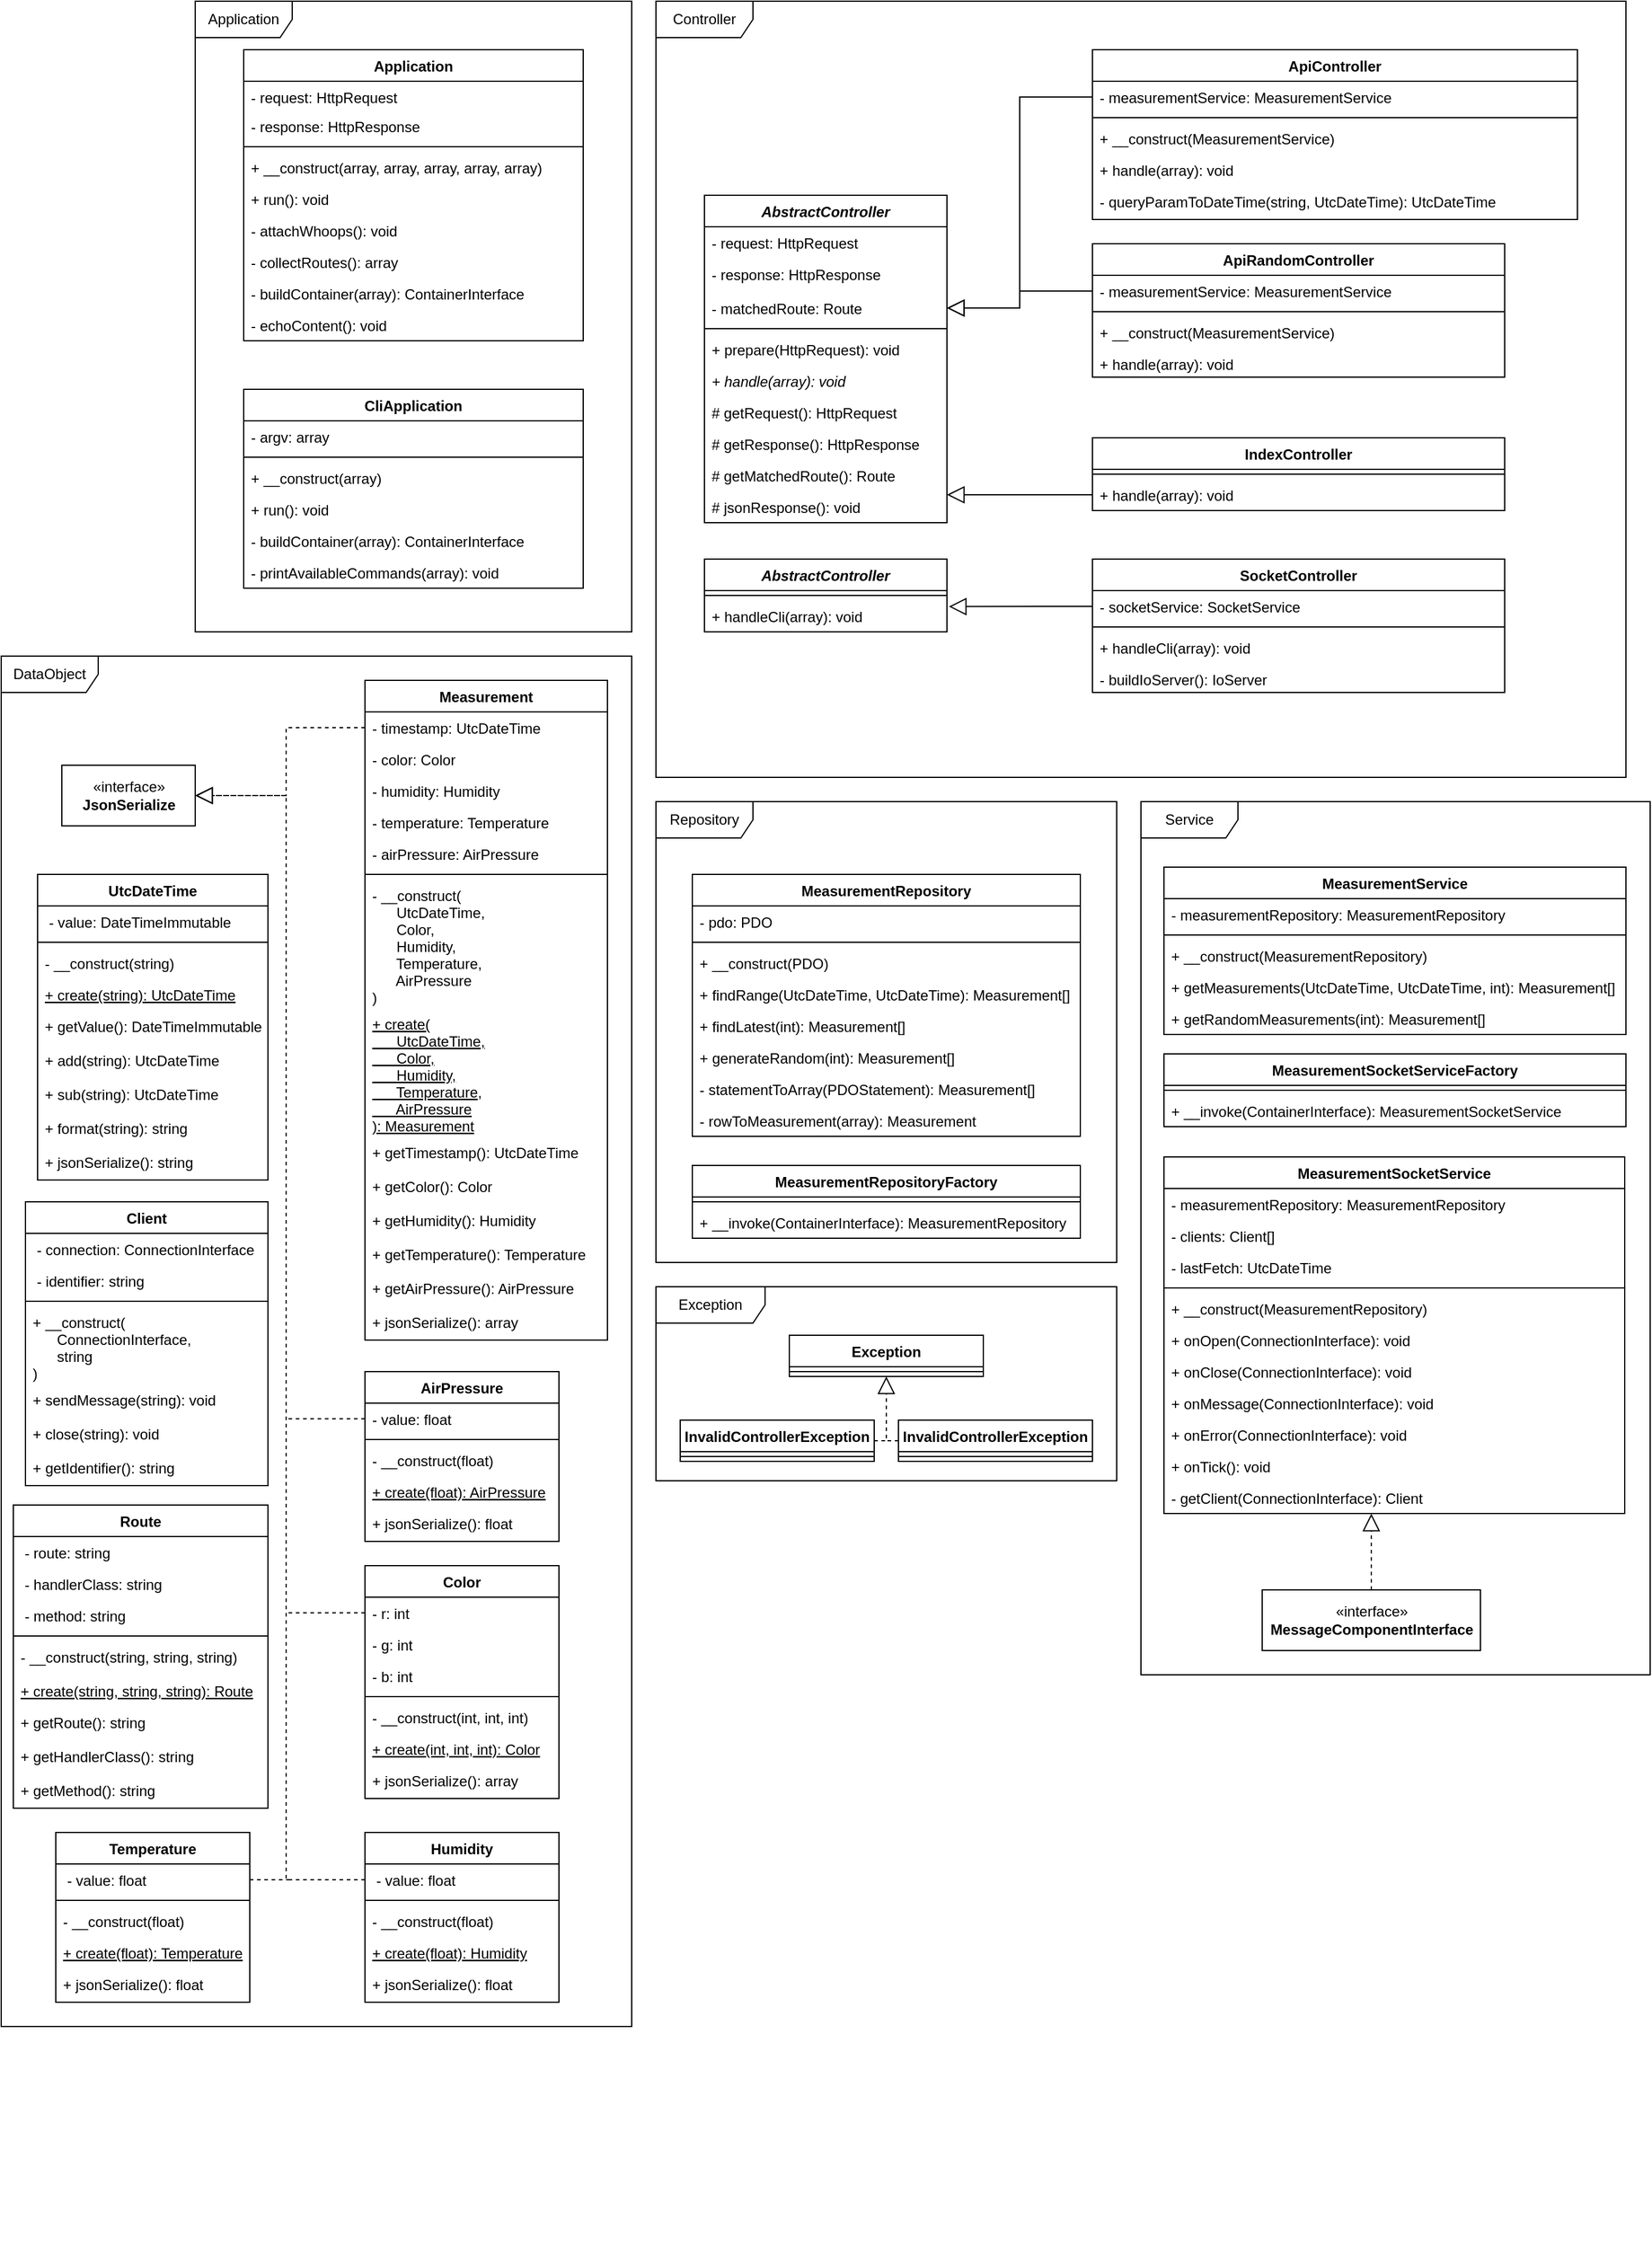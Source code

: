 <mxfile version="12.3.1" pages="1"><diagram id="vmgRGa1vb5MWX8f1ydmT" name="Page-1"><mxGraphModel dx="2031" dy="1080" grid="1" gridSize="10" guides="1" tooltips="1" connect="1" arrows="1" fold="1" page="1" pageScale="1" pageWidth="827" pageHeight="1169" math="0" shadow="0"><root><mxCell id="0"/><mxCell id="1" parent="0"/><mxCell id="namagSDAJXbMNL5B2lTY-74" value="" style="group" vertex="1" connectable="0" parent="1"><mxGeometry x="240" y="680" width="500" height="1310" as="geometry"/></mxCell><mxCell id="namagSDAJXbMNL5B2lTY-73" value="" style="group" vertex="1" connectable="0" parent="namagSDAJXbMNL5B2lTY-74"><mxGeometry width="400" height="1310" as="geometry"/></mxCell><mxCell id="namagSDAJXbMNL5B2lTY-37" value="DataObject" style="shape=umlFrame;whiteSpace=wrap;html=1;width=80;height=30;shadow=0;comic=0;" vertex="1" parent="namagSDAJXbMNL5B2lTY-73"><mxGeometry x="-120" width="520" height="1130" as="geometry"/></mxCell><mxCell id="namagSDAJXbMNL5B2lTY-39" value="AirPressure" style="swimlane;fontStyle=1;align=center;verticalAlign=top;childLayout=stackLayout;horizontal=1;startSize=26;horizontalStack=0;resizeParent=1;resizeParentMax=0;resizeLast=0;collapsible=1;marginBottom=0;" vertex="1" parent="namagSDAJXbMNL5B2lTY-73"><mxGeometry x="180" y="590" width="160" height="140" as="geometry"/></mxCell><mxCell id="namagSDAJXbMNL5B2lTY-40" value="- value: float" style="text;strokeColor=none;fillColor=none;align=left;verticalAlign=top;spacingLeft=4;spacingRight=4;overflow=hidden;rotatable=0;points=[[0,0.5],[1,0.5]];portConstraint=eastwest;" vertex="1" parent="namagSDAJXbMNL5B2lTY-39"><mxGeometry y="26" width="160" height="26" as="geometry"/></mxCell><mxCell id="namagSDAJXbMNL5B2lTY-41" value="" style="line;strokeWidth=1;fillColor=none;align=left;verticalAlign=middle;spacingTop=-1;spacingLeft=3;spacingRight=3;rotatable=0;labelPosition=right;points=[];portConstraint=eastwest;" vertex="1" parent="namagSDAJXbMNL5B2lTY-39"><mxGeometry y="52" width="160" height="8" as="geometry"/></mxCell><mxCell id="namagSDAJXbMNL5B2lTY-42" value="- __construct(float)" style="text;strokeColor=none;fillColor=none;align=left;verticalAlign=top;spacingLeft=4;spacingRight=4;overflow=hidden;rotatable=0;points=[[0,0.5],[1,0.5]];portConstraint=eastwest;" vertex="1" parent="namagSDAJXbMNL5B2lTY-39"><mxGeometry y="60" width="160" height="26" as="geometry"/></mxCell><mxCell id="namagSDAJXbMNL5B2lTY-43" value="+ create(float): AirPressure" style="text;strokeColor=none;fillColor=none;align=left;verticalAlign=top;spacingLeft=4;spacingRight=4;overflow=hidden;rotatable=0;points=[[0,0.5],[1,0.5]];portConstraint=eastwest;fontStyle=4" vertex="1" parent="namagSDAJXbMNL5B2lTY-39"><mxGeometry y="86" width="160" height="26" as="geometry"/></mxCell><mxCell id="namagSDAJXbMNL5B2lTY-44" value="+ jsonSerialize(): float" style="text;strokeColor=none;fillColor=none;align=left;verticalAlign=top;spacingLeft=4;spacingRight=4;overflow=hidden;rotatable=0;points=[[0,0.5],[1,0.5]];portConstraint=eastwest;" vertex="1" parent="namagSDAJXbMNL5B2lTY-39"><mxGeometry y="112" width="160" height="28" as="geometry"/></mxCell><mxCell id="namagSDAJXbMNL5B2lTY-45" value="«interface»&lt;br&gt;&lt;b&gt;JsonSerialize&lt;/b&gt;" style="html=1;" vertex="1" parent="namagSDAJXbMNL5B2lTY-73"><mxGeometry x="-70" y="90" width="110" height="50" as="geometry"/></mxCell><mxCell id="namagSDAJXbMNL5B2lTY-90" value="Color" style="swimlane;fontStyle=1;align=center;verticalAlign=top;childLayout=stackLayout;horizontal=1;startSize=26;horizontalStack=0;resizeParent=1;resizeParentMax=0;resizeLast=0;collapsible=1;marginBottom=0;" vertex="1" parent="namagSDAJXbMNL5B2lTY-73"><mxGeometry x="180" y="750" width="160" height="192" as="geometry"/></mxCell><mxCell id="namagSDAJXbMNL5B2lTY-91" value="- r: int" style="text;strokeColor=none;fillColor=none;align=left;verticalAlign=top;spacingLeft=4;spacingRight=4;overflow=hidden;rotatable=0;points=[[0,0.5],[1,0.5]];portConstraint=eastwest;" vertex="1" parent="namagSDAJXbMNL5B2lTY-90"><mxGeometry y="26" width="160" height="26" as="geometry"/></mxCell><mxCell id="namagSDAJXbMNL5B2lTY-96" value="- g: int" style="text;strokeColor=none;fillColor=none;align=left;verticalAlign=top;spacingLeft=4;spacingRight=4;overflow=hidden;rotatable=0;points=[[0,0.5],[1,0.5]];portConstraint=eastwest;" vertex="1" parent="namagSDAJXbMNL5B2lTY-90"><mxGeometry y="52" width="160" height="26" as="geometry"/></mxCell><mxCell id="namagSDAJXbMNL5B2lTY-97" value="- b: int" style="text;strokeColor=none;fillColor=none;align=left;verticalAlign=top;spacingLeft=4;spacingRight=4;overflow=hidden;rotatable=0;points=[[0,0.5],[1,0.5]];portConstraint=eastwest;" vertex="1" parent="namagSDAJXbMNL5B2lTY-90"><mxGeometry y="78" width="160" height="26" as="geometry"/></mxCell><mxCell id="namagSDAJXbMNL5B2lTY-92" value="" style="line;strokeWidth=1;fillColor=none;align=left;verticalAlign=middle;spacingTop=-1;spacingLeft=3;spacingRight=3;rotatable=0;labelPosition=right;points=[];portConstraint=eastwest;" vertex="1" parent="namagSDAJXbMNL5B2lTY-90"><mxGeometry y="104" width="160" height="8" as="geometry"/></mxCell><mxCell id="namagSDAJXbMNL5B2lTY-93" value="- __construct(int, int, int)" style="text;strokeColor=none;fillColor=none;align=left;verticalAlign=top;spacingLeft=4;spacingRight=4;overflow=hidden;rotatable=0;points=[[0,0.5],[1,0.5]];portConstraint=eastwest;" vertex="1" parent="namagSDAJXbMNL5B2lTY-90"><mxGeometry y="112" width="160" height="26" as="geometry"/></mxCell><mxCell id="namagSDAJXbMNL5B2lTY-94" value="+ create(int, int, int): Color" style="text;strokeColor=none;fillColor=none;align=left;verticalAlign=top;spacingLeft=4;spacingRight=4;overflow=hidden;rotatable=0;points=[[0,0.5],[1,0.5]];portConstraint=eastwest;fontStyle=4" vertex="1" parent="namagSDAJXbMNL5B2lTY-90"><mxGeometry y="138" width="160" height="26" as="geometry"/></mxCell><mxCell id="namagSDAJXbMNL5B2lTY-95" value="+ jsonSerialize(): array" style="text;strokeColor=none;fillColor=none;align=left;verticalAlign=top;spacingLeft=4;spacingRight=4;overflow=hidden;rotatable=0;points=[[0,0.5],[1,0.5]];portConstraint=eastwest;" vertex="1" parent="namagSDAJXbMNL5B2lTY-90"><mxGeometry y="164" width="160" height="28" as="geometry"/></mxCell><mxCell id="namagSDAJXbMNL5B2lTY-128" value="Measurement" style="swimlane;fontStyle=1;align=center;verticalAlign=top;childLayout=stackLayout;horizontal=1;startSize=26;horizontalStack=0;resizeParent=1;resizeParentMax=0;resizeLast=0;collapsible=1;marginBottom=0;" vertex="1" parent="namagSDAJXbMNL5B2lTY-73"><mxGeometry x="180" y="20" width="200" height="544" as="geometry"/></mxCell><mxCell id="namagSDAJXbMNL5B2lTY-138" value="- timestamp: UtcDateTime" style="text;strokeColor=none;fillColor=none;align=left;verticalAlign=top;spacingLeft=4;spacingRight=4;overflow=hidden;rotatable=0;points=[[0,0.5],[1,0.5]];portConstraint=eastwest;" vertex="1" parent="namagSDAJXbMNL5B2lTY-128"><mxGeometry y="26" width="200" height="26" as="geometry"/></mxCell><mxCell id="namagSDAJXbMNL5B2lTY-139" value="- color: Color" style="text;strokeColor=none;fillColor=none;align=left;verticalAlign=top;spacingLeft=4;spacingRight=4;overflow=hidden;rotatable=0;points=[[0,0.5],[1,0.5]];portConstraint=eastwest;" vertex="1" parent="namagSDAJXbMNL5B2lTY-128"><mxGeometry y="52" width="200" height="26" as="geometry"/></mxCell><mxCell id="namagSDAJXbMNL5B2lTY-140" value="- humidity: Humidity" style="text;strokeColor=none;fillColor=none;align=left;verticalAlign=top;spacingLeft=4;spacingRight=4;overflow=hidden;rotatable=0;points=[[0,0.5],[1,0.5]];portConstraint=eastwest;" vertex="1" parent="namagSDAJXbMNL5B2lTY-128"><mxGeometry y="78" width="200" height="26" as="geometry"/></mxCell><mxCell id="namagSDAJXbMNL5B2lTY-141" value="- temperature: Temperature" style="text;strokeColor=none;fillColor=none;align=left;verticalAlign=top;spacingLeft=4;spacingRight=4;overflow=hidden;rotatable=0;points=[[0,0.5],[1,0.5]];portConstraint=eastwest;" vertex="1" parent="namagSDAJXbMNL5B2lTY-128"><mxGeometry y="104" width="200" height="26" as="geometry"/></mxCell><mxCell id="namagSDAJXbMNL5B2lTY-142" value="- airPressure: AirPressure" style="text;strokeColor=none;fillColor=none;align=left;verticalAlign=top;spacingLeft=4;spacingRight=4;overflow=hidden;rotatable=0;points=[[0,0.5],[1,0.5]];portConstraint=eastwest;" vertex="1" parent="namagSDAJXbMNL5B2lTY-128"><mxGeometry y="130" width="200" height="26" as="geometry"/></mxCell><mxCell id="namagSDAJXbMNL5B2lTY-130" value="" style="line;strokeWidth=1;fillColor=none;align=left;verticalAlign=middle;spacingTop=-1;spacingLeft=3;spacingRight=3;rotatable=0;labelPosition=right;points=[];portConstraint=eastwest;" vertex="1" parent="namagSDAJXbMNL5B2lTY-128"><mxGeometry y="156" width="200" height="8" as="geometry"/></mxCell><mxCell id="namagSDAJXbMNL5B2lTY-131" value="- __construct(&#10;      UtcDateTime,&#10;      Color,&#10;      Humidity,&#10;      Temperature,&#10;      AirPressure&#10;)" style="text;strokeColor=none;fillColor=none;align=left;verticalAlign=top;spacingLeft=4;spacingRight=4;overflow=hidden;rotatable=0;points=[[0,0.5],[1,0.5]];portConstraint=eastwest;" vertex="1" parent="namagSDAJXbMNL5B2lTY-128"><mxGeometry y="164" width="200" height="106" as="geometry"/></mxCell><mxCell id="namagSDAJXbMNL5B2lTY-143" value="+ create(&#10;      UtcDateTime,&#10;      Color,&#10;      Humidity,&#10;      Temperature,&#10;      AirPressure&#10;): Measurement" style="text;strokeColor=none;fillColor=none;align=left;verticalAlign=top;spacingLeft=4;spacingRight=4;overflow=hidden;rotatable=0;points=[[0,0.5],[1,0.5]];portConstraint=eastwest;fontStyle=4" vertex="1" parent="namagSDAJXbMNL5B2lTY-128"><mxGeometry y="270" width="200" height="106" as="geometry"/></mxCell><mxCell id="namagSDAJXbMNL5B2lTY-133" value="+ getTimestamp(): UtcDateTime" style="text;strokeColor=none;fillColor=none;align=left;verticalAlign=top;spacingLeft=4;spacingRight=4;overflow=hidden;rotatable=0;points=[[0,0.5],[1,0.5]];portConstraint=eastwest;" vertex="1" parent="namagSDAJXbMNL5B2lTY-128"><mxGeometry y="376" width="200" height="28" as="geometry"/></mxCell><mxCell id="namagSDAJXbMNL5B2lTY-144" value="+ getColor(): Color" style="text;strokeColor=none;fillColor=none;align=left;verticalAlign=top;spacingLeft=4;spacingRight=4;overflow=hidden;rotatable=0;points=[[0,0.5],[1,0.5]];portConstraint=eastwest;" vertex="1" parent="namagSDAJXbMNL5B2lTY-128"><mxGeometry y="404" width="200" height="28" as="geometry"/></mxCell><mxCell id="namagSDAJXbMNL5B2lTY-145" value="+ getHumidity(): Humidity" style="text;strokeColor=none;fillColor=none;align=left;verticalAlign=top;spacingLeft=4;spacingRight=4;overflow=hidden;rotatable=0;points=[[0,0.5],[1,0.5]];portConstraint=eastwest;" vertex="1" parent="namagSDAJXbMNL5B2lTY-128"><mxGeometry y="432" width="200" height="28" as="geometry"/></mxCell><mxCell id="namagSDAJXbMNL5B2lTY-146" value="+ getTemperature(): Temperature" style="text;strokeColor=none;fillColor=none;align=left;verticalAlign=top;spacingLeft=4;spacingRight=4;overflow=hidden;rotatable=0;points=[[0,0.5],[1,0.5]];portConstraint=eastwest;" vertex="1" parent="namagSDAJXbMNL5B2lTY-128"><mxGeometry y="460" width="200" height="28" as="geometry"/></mxCell><mxCell id="namagSDAJXbMNL5B2lTY-147" value="+ getAirPressure(): AirPressure" style="text;strokeColor=none;fillColor=none;align=left;verticalAlign=top;spacingLeft=4;spacingRight=4;overflow=hidden;rotatable=0;points=[[0,0.5],[1,0.5]];portConstraint=eastwest;" vertex="1" parent="namagSDAJXbMNL5B2lTY-128"><mxGeometry y="488" width="200" height="28" as="geometry"/></mxCell><mxCell id="namagSDAJXbMNL5B2lTY-151" value="+ jsonSerialize(): array" style="text;strokeColor=none;fillColor=none;align=left;verticalAlign=top;spacingLeft=4;spacingRight=4;overflow=hidden;rotatable=0;points=[[0,0.5],[1,0.5]];portConstraint=eastwest;" vertex="1" parent="namagSDAJXbMNL5B2lTY-128"><mxGeometry y="516" width="200" height="28" as="geometry"/></mxCell><mxCell id="namagSDAJXbMNL5B2lTY-158" style="edgeStyle=orthogonalEdgeStyle;rounded=0;orthogonalLoop=1;jettySize=auto;html=1;entryX=1;entryY=0.5;entryDx=0;entryDy=0;dashed=1;endArrow=block;endFill=0;endSize=12;strokeWidth=1;" edge="1" parent="namagSDAJXbMNL5B2lTY-73" source="namagSDAJXbMNL5B2lTY-138" target="namagSDAJXbMNL5B2lTY-45"><mxGeometry relative="1" as="geometry"/></mxCell><mxCell id="namagSDAJXbMNL5B2lTY-152" value="Temperature" style="swimlane;fontStyle=1;align=center;verticalAlign=top;childLayout=stackLayout;horizontal=1;startSize=26;horizontalStack=0;resizeParent=1;resizeParentMax=0;resizeLast=0;collapsible=1;marginBottom=0;" vertex="1" parent="namagSDAJXbMNL5B2lTY-73"><mxGeometry x="-75" y="970" width="160" height="140" as="geometry"/></mxCell><mxCell id="namagSDAJXbMNL5B2lTY-153" value=" - value: float" style="text;strokeColor=none;fillColor=none;align=left;verticalAlign=top;spacingLeft=4;spacingRight=4;overflow=hidden;rotatable=0;points=[[0,0.5],[1,0.5]];portConstraint=eastwest;" vertex="1" parent="namagSDAJXbMNL5B2lTY-152"><mxGeometry y="26" width="160" height="26" as="geometry"/></mxCell><mxCell id="namagSDAJXbMNL5B2lTY-154" value="" style="line;strokeWidth=1;fillColor=none;align=left;verticalAlign=middle;spacingTop=-1;spacingLeft=3;spacingRight=3;rotatable=0;labelPosition=right;points=[];portConstraint=eastwest;" vertex="1" parent="namagSDAJXbMNL5B2lTY-152"><mxGeometry y="52" width="160" height="8" as="geometry"/></mxCell><mxCell id="namagSDAJXbMNL5B2lTY-155" value="- __construct(float)" style="text;strokeColor=none;fillColor=none;align=left;verticalAlign=top;spacingLeft=4;spacingRight=4;overflow=hidden;rotatable=0;points=[[0,0.5],[1,0.5]];portConstraint=eastwest;" vertex="1" parent="namagSDAJXbMNL5B2lTY-152"><mxGeometry y="60" width="160" height="26" as="geometry"/></mxCell><mxCell id="namagSDAJXbMNL5B2lTY-156" value="+ create(float): Temperature" style="text;strokeColor=none;fillColor=none;align=left;verticalAlign=top;spacingLeft=4;spacingRight=4;overflow=hidden;rotatable=0;points=[[0,0.5],[1,0.5]];portConstraint=eastwest;fontStyle=4" vertex="1" parent="namagSDAJXbMNL5B2lTY-152"><mxGeometry y="86" width="160" height="26" as="geometry"/></mxCell><mxCell id="namagSDAJXbMNL5B2lTY-157" value="+ jsonSerialize(): float" style="text;strokeColor=none;fillColor=none;align=left;verticalAlign=top;spacingLeft=4;spacingRight=4;overflow=hidden;rotatable=0;points=[[0,0.5],[1,0.5]];portConstraint=eastwest;" vertex="1" parent="namagSDAJXbMNL5B2lTY-152"><mxGeometry y="112" width="160" height="28" as="geometry"/></mxCell><mxCell id="namagSDAJXbMNL5B2lTY-160" value="UtcDateTime" style="swimlane;fontStyle=1;align=center;verticalAlign=top;childLayout=stackLayout;horizontal=1;startSize=26;horizontalStack=0;resizeParent=1;resizeParentMax=0;resizeLast=0;collapsible=1;marginBottom=0;" vertex="1" parent="namagSDAJXbMNL5B2lTY-73"><mxGeometry x="-90" y="180" width="190" height="252" as="geometry"/></mxCell><mxCell id="namagSDAJXbMNL5B2lTY-161" value=" - value: DateTimeImmutable" style="text;strokeColor=none;fillColor=none;align=left;verticalAlign=top;spacingLeft=4;spacingRight=4;overflow=hidden;rotatable=0;points=[[0,0.5],[1,0.5]];portConstraint=eastwest;" vertex="1" parent="namagSDAJXbMNL5B2lTY-160"><mxGeometry y="26" width="190" height="26" as="geometry"/></mxCell><mxCell id="namagSDAJXbMNL5B2lTY-162" value="" style="line;strokeWidth=1;fillColor=none;align=left;verticalAlign=middle;spacingTop=-1;spacingLeft=3;spacingRight=3;rotatable=0;labelPosition=right;points=[];portConstraint=eastwest;" vertex="1" parent="namagSDAJXbMNL5B2lTY-160"><mxGeometry y="52" width="190" height="8" as="geometry"/></mxCell><mxCell id="namagSDAJXbMNL5B2lTY-163" value="- __construct(string)" style="text;strokeColor=none;fillColor=none;align=left;verticalAlign=top;spacingLeft=4;spacingRight=4;overflow=hidden;rotatable=0;points=[[0,0.5],[1,0.5]];portConstraint=eastwest;" vertex="1" parent="namagSDAJXbMNL5B2lTY-160"><mxGeometry y="60" width="190" height="26" as="geometry"/></mxCell><mxCell id="namagSDAJXbMNL5B2lTY-164" value="+ create(string): UtcDateTime" style="text;strokeColor=none;fillColor=none;align=left;verticalAlign=top;spacingLeft=4;spacingRight=4;overflow=hidden;rotatable=0;points=[[0,0.5],[1,0.5]];portConstraint=eastwest;fontStyle=4" vertex="1" parent="namagSDAJXbMNL5B2lTY-160"><mxGeometry y="86" width="190" height="26" as="geometry"/></mxCell><mxCell id="namagSDAJXbMNL5B2lTY-165" value="+ getValue(): DateTimeImmutable" style="text;strokeColor=none;fillColor=none;align=left;verticalAlign=top;spacingLeft=4;spacingRight=4;overflow=hidden;rotatable=0;points=[[0,0.5],[1,0.5]];portConstraint=eastwest;" vertex="1" parent="namagSDAJXbMNL5B2lTY-160"><mxGeometry y="112" width="190" height="28" as="geometry"/></mxCell><mxCell id="namagSDAJXbMNL5B2lTY-166" value="+ add(string): UtcDateTime" style="text;strokeColor=none;fillColor=none;align=left;verticalAlign=top;spacingLeft=4;spacingRight=4;overflow=hidden;rotatable=0;points=[[0,0.5],[1,0.5]];portConstraint=eastwest;" vertex="1" parent="namagSDAJXbMNL5B2lTY-160"><mxGeometry y="140" width="190" height="28" as="geometry"/></mxCell><mxCell id="namagSDAJXbMNL5B2lTY-170" value="+ sub(string): UtcDateTime" style="text;strokeColor=none;fillColor=none;align=left;verticalAlign=top;spacingLeft=4;spacingRight=4;overflow=hidden;rotatable=0;points=[[0,0.5],[1,0.5]];portConstraint=eastwest;" vertex="1" parent="namagSDAJXbMNL5B2lTY-160"><mxGeometry y="168" width="190" height="28" as="geometry"/></mxCell><mxCell id="namagSDAJXbMNL5B2lTY-167" value="+ format(string): string" style="text;strokeColor=none;fillColor=none;align=left;verticalAlign=top;spacingLeft=4;spacingRight=4;overflow=hidden;rotatable=0;points=[[0,0.5],[1,0.5]];portConstraint=eastwest;" vertex="1" parent="namagSDAJXbMNL5B2lTY-160"><mxGeometry y="196" width="190" height="28" as="geometry"/></mxCell><mxCell id="namagSDAJXbMNL5B2lTY-168" value="+ jsonSerialize(): string" style="text;strokeColor=none;fillColor=none;align=left;verticalAlign=top;spacingLeft=4;spacingRight=4;overflow=hidden;rotatable=0;points=[[0,0.5],[1,0.5]];portConstraint=eastwest;" vertex="1" parent="namagSDAJXbMNL5B2lTY-160"><mxGeometry y="224" width="190" height="28" as="geometry"/></mxCell><mxCell id="namagSDAJXbMNL5B2lTY-184" value="Route" style="swimlane;fontStyle=1;align=center;verticalAlign=top;childLayout=stackLayout;horizontal=1;startSize=26;horizontalStack=0;resizeParent=1;resizeParentMax=0;resizeLast=0;collapsible=1;marginBottom=0;" vertex="1" parent="namagSDAJXbMNL5B2lTY-73"><mxGeometry x="-110" y="700" width="210" height="250" as="geometry"/></mxCell><mxCell id="namagSDAJXbMNL5B2lTY-185" value=" - route: string" style="text;strokeColor=none;fillColor=none;align=left;verticalAlign=top;spacingLeft=4;spacingRight=4;overflow=hidden;rotatable=0;points=[[0,0.5],[1,0.5]];portConstraint=eastwest;" vertex="1" parent="namagSDAJXbMNL5B2lTY-184"><mxGeometry y="26" width="210" height="26" as="geometry"/></mxCell><mxCell id="namagSDAJXbMNL5B2lTY-186" value=" - handlerClass: string" style="text;strokeColor=none;fillColor=none;align=left;verticalAlign=top;spacingLeft=4;spacingRight=4;overflow=hidden;rotatable=0;points=[[0,0.5],[1,0.5]];portConstraint=eastwest;" vertex="1" parent="namagSDAJXbMNL5B2lTY-184"><mxGeometry y="52" width="210" height="26" as="geometry"/></mxCell><mxCell id="namagSDAJXbMNL5B2lTY-192" value=" - method: string" style="text;strokeColor=none;fillColor=none;align=left;verticalAlign=top;spacingLeft=4;spacingRight=4;overflow=hidden;rotatable=0;points=[[0,0.5],[1,0.5]];portConstraint=eastwest;" vertex="1" parent="namagSDAJXbMNL5B2lTY-184"><mxGeometry y="78" width="210" height="26" as="geometry"/></mxCell><mxCell id="namagSDAJXbMNL5B2lTY-187" value="" style="line;strokeWidth=1;fillColor=none;align=left;verticalAlign=middle;spacingTop=-1;spacingLeft=3;spacingRight=3;rotatable=0;labelPosition=right;points=[];portConstraint=eastwest;" vertex="1" parent="namagSDAJXbMNL5B2lTY-184"><mxGeometry y="104" width="210" height="8" as="geometry"/></mxCell><mxCell id="namagSDAJXbMNL5B2lTY-188" value="- __construct(string, string, string)" style="text;strokeColor=none;fillColor=none;align=left;verticalAlign=top;spacingLeft=4;spacingRight=4;overflow=hidden;rotatable=0;points=[[0,0.5],[1,0.5]];portConstraint=eastwest;" vertex="1" parent="namagSDAJXbMNL5B2lTY-184"><mxGeometry y="112" width="210" height="28" as="geometry"/></mxCell><mxCell id="namagSDAJXbMNL5B2lTY-194" value="+ create(string, string, string): Route" style="text;strokeColor=none;fillColor=none;align=left;verticalAlign=top;spacingLeft=4;spacingRight=4;overflow=hidden;rotatable=0;points=[[0,0.5],[1,0.5]];portConstraint=eastwest;fontStyle=4" vertex="1" parent="namagSDAJXbMNL5B2lTY-184"><mxGeometry y="140" width="210" height="26" as="geometry"/></mxCell><mxCell id="namagSDAJXbMNL5B2lTY-189" value="+ getRoute(): string" style="text;strokeColor=none;fillColor=none;align=left;verticalAlign=top;spacingLeft=4;spacingRight=4;overflow=hidden;rotatable=0;points=[[0,0.5],[1,0.5]];portConstraint=eastwest;" vertex="1" parent="namagSDAJXbMNL5B2lTY-184"><mxGeometry y="166" width="210" height="28" as="geometry"/></mxCell><mxCell id="namagSDAJXbMNL5B2lTY-190" value="+ getHandlerClass(): string" style="text;strokeColor=none;fillColor=none;align=left;verticalAlign=top;spacingLeft=4;spacingRight=4;overflow=hidden;rotatable=0;points=[[0,0.5],[1,0.5]];portConstraint=eastwest;" vertex="1" parent="namagSDAJXbMNL5B2lTY-184"><mxGeometry y="194" width="210" height="28" as="geometry"/></mxCell><mxCell id="namagSDAJXbMNL5B2lTY-191" value="+ getMethod(): string" style="text;strokeColor=none;fillColor=none;align=left;verticalAlign=top;spacingLeft=4;spacingRight=4;overflow=hidden;rotatable=0;points=[[0,0.5],[1,0.5]];portConstraint=eastwest;" vertex="1" parent="namagSDAJXbMNL5B2lTY-184"><mxGeometry y="222" width="210" height="28" as="geometry"/></mxCell><mxCell id="namagSDAJXbMNL5B2lTY-119" value="Humidity" style="swimlane;fontStyle=1;align=center;verticalAlign=top;childLayout=stackLayout;horizontal=1;startSize=26;horizontalStack=0;resizeParent=1;resizeParentMax=0;resizeLast=0;collapsible=1;marginBottom=0;" vertex="1" parent="namagSDAJXbMNL5B2lTY-73"><mxGeometry x="180" y="970" width="160" height="140" as="geometry"/></mxCell><mxCell id="namagSDAJXbMNL5B2lTY-120" value=" - value: float" style="text;strokeColor=none;fillColor=none;align=left;verticalAlign=top;spacingLeft=4;spacingRight=4;overflow=hidden;rotatable=0;points=[[0,0.5],[1,0.5]];portConstraint=eastwest;" vertex="1" parent="namagSDAJXbMNL5B2lTY-119"><mxGeometry y="26" width="160" height="26" as="geometry"/></mxCell><mxCell id="namagSDAJXbMNL5B2lTY-123" value="" style="line;strokeWidth=1;fillColor=none;align=left;verticalAlign=middle;spacingTop=-1;spacingLeft=3;spacingRight=3;rotatable=0;labelPosition=right;points=[];portConstraint=eastwest;" vertex="1" parent="namagSDAJXbMNL5B2lTY-119"><mxGeometry y="52" width="160" height="8" as="geometry"/></mxCell><mxCell id="namagSDAJXbMNL5B2lTY-124" value="- __construct(float)" style="text;strokeColor=none;fillColor=none;align=left;verticalAlign=top;spacingLeft=4;spacingRight=4;overflow=hidden;rotatable=0;points=[[0,0.5],[1,0.5]];portConstraint=eastwest;" vertex="1" parent="namagSDAJXbMNL5B2lTY-119"><mxGeometry y="60" width="160" height="26" as="geometry"/></mxCell><mxCell id="namagSDAJXbMNL5B2lTY-125" value="+ create(float): Humidity" style="text;strokeColor=none;fillColor=none;align=left;verticalAlign=top;spacingLeft=4;spacingRight=4;overflow=hidden;rotatable=0;points=[[0,0.5],[1,0.5]];portConstraint=eastwest;fontStyle=4" vertex="1" parent="namagSDAJXbMNL5B2lTY-119"><mxGeometry y="86" width="160" height="26" as="geometry"/></mxCell><mxCell id="namagSDAJXbMNL5B2lTY-126" value="+ jsonSerialize(): float" style="text;strokeColor=none;fillColor=none;align=left;verticalAlign=top;spacingLeft=4;spacingRight=4;overflow=hidden;rotatable=0;points=[[0,0.5],[1,0.5]];portConstraint=eastwest;" vertex="1" parent="namagSDAJXbMNL5B2lTY-119"><mxGeometry y="112" width="160" height="28" as="geometry"/></mxCell><mxCell id="namagSDAJXbMNL5B2lTY-127" style="edgeStyle=orthogonalEdgeStyle;rounded=0;orthogonalLoop=1;jettySize=auto;html=1;exitX=0;exitY=0.5;exitDx=0;exitDy=0;entryX=1;entryY=0.5;entryDx=0;entryDy=0;dashed=1;endArrow=block;endFill=0;endSize=12;strokeWidth=1;" edge="1" parent="namagSDAJXbMNL5B2lTY-73" source="namagSDAJXbMNL5B2lTY-120" target="namagSDAJXbMNL5B2lTY-45"><mxGeometry relative="1" as="geometry"/></mxCell><mxCell id="namagSDAJXbMNL5B2lTY-75" value="" style="group" vertex="1" connectable="0" parent="1"><mxGeometry x="280" y="140" width="360" height="520" as="geometry"/></mxCell><mxCell id="namagSDAJXbMNL5B2lTY-28" value="Application" style="shape=umlFrame;whiteSpace=wrap;html=1;width=80;height=30;" vertex="1" parent="namagSDAJXbMNL5B2lTY-75"><mxGeometry width="360" height="520" as="geometry"/></mxCell><mxCell id="namagSDAJXbMNL5B2lTY-29" value="Application" style="swimlane;fontStyle=1;align=center;verticalAlign=top;childLayout=stackLayout;horizontal=1;startSize=26;horizontalStack=0;resizeParent=1;resizeParentMax=0;resizeLast=0;collapsible=1;marginBottom=0;" vertex="1" parent="namagSDAJXbMNL5B2lTY-75"><mxGeometry x="40" y="40" width="280" height="240" as="geometry"/></mxCell><mxCell id="namagSDAJXbMNL5B2lTY-30" value="- request: HttpRequest&#10;" style="text;strokeColor=none;fillColor=none;align=left;verticalAlign=top;spacingLeft=4;spacingRight=4;overflow=hidden;rotatable=0;points=[[0,0.5],[1,0.5]];portConstraint=eastwest;" vertex="1" parent="namagSDAJXbMNL5B2lTY-29"><mxGeometry y="26" width="280" height="24" as="geometry"/></mxCell><mxCell id="namagSDAJXbMNL5B2lTY-59" value="- response: HttpResponse" style="text;strokeColor=none;fillColor=none;align=left;verticalAlign=top;spacingLeft=4;spacingRight=4;overflow=hidden;rotatable=0;points=[[0,0.5],[1,0.5]];portConstraint=eastwest;" vertex="1" parent="namagSDAJXbMNL5B2lTY-29"><mxGeometry y="50" width="280" height="26" as="geometry"/></mxCell><mxCell id="namagSDAJXbMNL5B2lTY-31" value="" style="line;strokeWidth=1;fillColor=none;align=left;verticalAlign=middle;spacingTop=-1;spacingLeft=3;spacingRight=3;rotatable=0;labelPosition=right;points=[];portConstraint=eastwest;" vertex="1" parent="namagSDAJXbMNL5B2lTY-29"><mxGeometry y="76" width="280" height="8" as="geometry"/></mxCell><mxCell id="namagSDAJXbMNL5B2lTY-62" value="+ __construct(array, array, array, array, array)" style="text;strokeColor=none;fillColor=none;align=left;verticalAlign=top;spacingLeft=4;spacingRight=4;overflow=hidden;rotatable=0;points=[[0,0.5],[1,0.5]];portConstraint=eastwest;" vertex="1" parent="namagSDAJXbMNL5B2lTY-29"><mxGeometry y="84" width="280" height="26" as="geometry"/></mxCell><mxCell id="namagSDAJXbMNL5B2lTY-63" value="+ run(): void" style="text;strokeColor=none;fillColor=none;align=left;verticalAlign=top;spacingLeft=4;spacingRight=4;overflow=hidden;rotatable=0;points=[[0,0.5],[1,0.5]];portConstraint=eastwest;" vertex="1" parent="namagSDAJXbMNL5B2lTY-29"><mxGeometry y="110" width="280" height="26" as="geometry"/></mxCell><mxCell id="namagSDAJXbMNL5B2lTY-64" value="- attachWhoops(): void" style="text;strokeColor=none;fillColor=none;align=left;verticalAlign=top;spacingLeft=4;spacingRight=4;overflow=hidden;rotatable=0;points=[[0,0.5],[1,0.5]];portConstraint=eastwest;" vertex="1" parent="namagSDAJXbMNL5B2lTY-29"><mxGeometry y="136" width="280" height="26" as="geometry"/></mxCell><mxCell id="namagSDAJXbMNL5B2lTY-65" value="- collectRoutes(): array" style="text;strokeColor=none;fillColor=none;align=left;verticalAlign=top;spacingLeft=4;spacingRight=4;overflow=hidden;rotatable=0;points=[[0,0.5],[1,0.5]];portConstraint=eastwest;" vertex="1" parent="namagSDAJXbMNL5B2lTY-29"><mxGeometry y="162" width="280" height="26" as="geometry"/></mxCell><mxCell id="namagSDAJXbMNL5B2lTY-66" value="- buildContainer(array): ContainerInterface" style="text;strokeColor=none;fillColor=none;align=left;verticalAlign=top;spacingLeft=4;spacingRight=4;overflow=hidden;rotatable=0;points=[[0,0.5],[1,0.5]];portConstraint=eastwest;" vertex="1" parent="namagSDAJXbMNL5B2lTY-29"><mxGeometry y="188" width="280" height="26" as="geometry"/></mxCell><mxCell id="namagSDAJXbMNL5B2lTY-32" value="- echoContent(): void" style="text;strokeColor=none;fillColor=none;align=left;verticalAlign=top;spacingLeft=4;spacingRight=4;overflow=hidden;rotatable=0;points=[[0,0.5],[1,0.5]];portConstraint=eastwest;" vertex="1" parent="namagSDAJXbMNL5B2lTY-29"><mxGeometry y="214" width="280" height="26" as="geometry"/></mxCell><mxCell id="namagSDAJXbMNL5B2lTY-33" value="CliApplication" style="swimlane;fontStyle=1;align=center;verticalAlign=top;childLayout=stackLayout;horizontal=1;startSize=26;horizontalStack=0;resizeParent=1;resizeParentMax=0;resizeLast=0;collapsible=1;marginBottom=0;" vertex="1" parent="namagSDAJXbMNL5B2lTY-75"><mxGeometry x="40" y="320" width="280" height="164" as="geometry"/></mxCell><mxCell id="namagSDAJXbMNL5B2lTY-34" value="- argv: array" style="text;strokeColor=none;fillColor=none;align=left;verticalAlign=top;spacingLeft=4;spacingRight=4;overflow=hidden;rotatable=0;points=[[0,0.5],[1,0.5]];portConstraint=eastwest;" vertex="1" parent="namagSDAJXbMNL5B2lTY-33"><mxGeometry y="26" width="280" height="26" as="geometry"/></mxCell><mxCell id="namagSDAJXbMNL5B2lTY-35" value="" style="line;strokeWidth=1;fillColor=none;align=left;verticalAlign=middle;spacingTop=-1;spacingLeft=3;spacingRight=3;rotatable=0;labelPosition=right;points=[];portConstraint=eastwest;" vertex="1" parent="namagSDAJXbMNL5B2lTY-33"><mxGeometry y="52" width="280" height="8" as="geometry"/></mxCell><mxCell id="namagSDAJXbMNL5B2lTY-70" value="+ __construct(array)" style="text;strokeColor=none;fillColor=none;align=left;verticalAlign=top;spacingLeft=4;spacingRight=4;overflow=hidden;rotatable=0;points=[[0,0.5],[1,0.5]];portConstraint=eastwest;" vertex="1" parent="namagSDAJXbMNL5B2lTY-33"><mxGeometry y="60" width="280" height="26" as="geometry"/></mxCell><mxCell id="namagSDAJXbMNL5B2lTY-71" value="+ run(): void" style="text;strokeColor=none;fillColor=none;align=left;verticalAlign=top;spacingLeft=4;spacingRight=4;overflow=hidden;rotatable=0;points=[[0,0.5],[1,0.5]];portConstraint=eastwest;" vertex="1" parent="namagSDAJXbMNL5B2lTY-33"><mxGeometry y="86" width="280" height="26" as="geometry"/></mxCell><mxCell id="namagSDAJXbMNL5B2lTY-72" value="- buildContainer(array): ContainerInterface" style="text;strokeColor=none;fillColor=none;align=left;verticalAlign=top;spacingLeft=4;spacingRight=4;overflow=hidden;rotatable=0;points=[[0,0.5],[1,0.5]];portConstraint=eastwest;" vertex="1" parent="namagSDAJXbMNL5B2lTY-33"><mxGeometry y="112" width="280" height="26" as="geometry"/></mxCell><mxCell id="namagSDAJXbMNL5B2lTY-69" value="- printAvailableCommands(array): void" style="text;strokeColor=none;fillColor=none;align=left;verticalAlign=top;spacingLeft=4;spacingRight=4;overflow=hidden;rotatable=0;points=[[0,0.5],[1,0.5]];portConstraint=eastwest;" vertex="1" parent="namagSDAJXbMNL5B2lTY-33"><mxGeometry y="138" width="280" height="26" as="geometry"/></mxCell><mxCell id="namagSDAJXbMNL5B2lTY-76" value="" style="group" vertex="1" connectable="0" parent="1"><mxGeometry x="660" y="140" width="800" height="640" as="geometry"/></mxCell><mxCell id="namagSDAJXbMNL5B2lTY-27" value="Controller" style="shape=umlFrame;whiteSpace=wrap;html=1;width=80;height=30;" vertex="1" parent="namagSDAJXbMNL5B2lTY-76"><mxGeometry width="800" height="640" as="geometry"/></mxCell><mxCell id="namagSDAJXbMNL5B2lTY-1" value="AbstractController" style="swimlane;fontStyle=3;align=center;verticalAlign=top;childLayout=stackLayout;horizontal=1;startSize=26;horizontalStack=0;resizeParent=1;resizeParentMax=0;resizeLast=0;collapsible=1;marginBottom=0;" vertex="1" parent="namagSDAJXbMNL5B2lTY-76"><mxGeometry x="40" y="160" width="200" height="270" as="geometry"><mxRectangle x="110" y="100" width="130" height="26" as="alternateBounds"/></mxGeometry></mxCell><mxCell id="namagSDAJXbMNL5B2lTY-48" value="- request: HttpRequest" style="text;strokeColor=none;fillColor=none;align=left;verticalAlign=top;spacingLeft=4;spacingRight=4;overflow=hidden;rotatable=0;points=[[0,0.5],[1,0.5]];portConstraint=eastwest;" vertex="1" parent="namagSDAJXbMNL5B2lTY-1"><mxGeometry y="26" width="200" height="26" as="geometry"/></mxCell><mxCell id="namagSDAJXbMNL5B2lTY-2" value="- response: HttpResponse" style="text;strokeColor=none;fillColor=none;align=left;verticalAlign=top;spacingLeft=4;spacingRight=4;overflow=hidden;rotatable=0;points=[[0,0.5],[1,0.5]];portConstraint=eastwest;" vertex="1" parent="namagSDAJXbMNL5B2lTY-1"><mxGeometry y="52" width="200" height="28" as="geometry"/></mxCell><mxCell id="namagSDAJXbMNL5B2lTY-47" value="- matchedRoute: Route" style="text;strokeColor=none;fillColor=none;align=left;verticalAlign=top;spacingLeft=4;spacingRight=4;overflow=hidden;rotatable=0;points=[[0,0.5],[1,0.5]];portConstraint=eastwest;" vertex="1" parent="namagSDAJXbMNL5B2lTY-1"><mxGeometry y="80" width="200" height="26" as="geometry"/></mxCell><mxCell id="namagSDAJXbMNL5B2lTY-3" value="" style="line;strokeWidth=1;fillColor=none;align=left;verticalAlign=middle;spacingTop=-1;spacingLeft=3;spacingRight=3;rotatable=0;labelPosition=right;points=[];portConstraint=eastwest;" vertex="1" parent="namagSDAJXbMNL5B2lTY-1"><mxGeometry y="106" width="200" height="8" as="geometry"/></mxCell><mxCell id="namagSDAJXbMNL5B2lTY-49" value="+ prepare(HttpRequest): void" style="text;strokeColor=none;fillColor=none;align=left;verticalAlign=top;spacingLeft=4;spacingRight=4;overflow=hidden;rotatable=0;points=[[0,0.5],[1,0.5]];portConstraint=eastwest;" vertex="1" parent="namagSDAJXbMNL5B2lTY-1"><mxGeometry y="114" width="200" height="26" as="geometry"/></mxCell><mxCell id="namagSDAJXbMNL5B2lTY-50" value="+ handle(array): void" style="text;strokeColor=none;fillColor=none;align=left;verticalAlign=top;spacingLeft=4;spacingRight=4;overflow=hidden;rotatable=0;points=[[0,0.5],[1,0.5]];portConstraint=eastwest;fontStyle=2" vertex="1" parent="namagSDAJXbMNL5B2lTY-1"><mxGeometry y="140" width="200" height="26" as="geometry"/></mxCell><mxCell id="namagSDAJXbMNL5B2lTY-53" value="# getRequest(): HttpRequest" style="text;strokeColor=none;fillColor=none;align=left;verticalAlign=top;spacingLeft=4;spacingRight=4;overflow=hidden;rotatable=0;points=[[0,0.5],[1,0.5]];portConstraint=eastwest;" vertex="1" parent="namagSDAJXbMNL5B2lTY-1"><mxGeometry y="166" width="200" height="26" as="geometry"/></mxCell><mxCell id="namagSDAJXbMNL5B2lTY-51" value="# getResponse(): HttpResponse" style="text;strokeColor=none;fillColor=none;align=left;verticalAlign=top;spacingLeft=4;spacingRight=4;overflow=hidden;rotatable=0;points=[[0,0.5],[1,0.5]];portConstraint=eastwest;" vertex="1" parent="namagSDAJXbMNL5B2lTY-1"><mxGeometry y="192" width="200" height="26" as="geometry"/></mxCell><mxCell id="namagSDAJXbMNL5B2lTY-52" value="# getMatchedRoute(): Route" style="text;strokeColor=none;fillColor=none;align=left;verticalAlign=top;spacingLeft=4;spacingRight=4;overflow=hidden;rotatable=0;points=[[0,0.5],[1,0.5]];portConstraint=eastwest;" vertex="1" parent="namagSDAJXbMNL5B2lTY-1"><mxGeometry y="218" width="200" height="26" as="geometry"/></mxCell><mxCell id="namagSDAJXbMNL5B2lTY-4" value="# jsonResponse(): void" style="text;strokeColor=none;fillColor=none;align=left;verticalAlign=top;spacingLeft=4;spacingRight=4;overflow=hidden;rotatable=0;points=[[0,0.5],[1,0.5]];portConstraint=eastwest;fontStyle=0" vertex="1" parent="namagSDAJXbMNL5B2lTY-1"><mxGeometry y="244" width="200" height="26" as="geometry"/></mxCell><mxCell id="namagSDAJXbMNL5B2lTY-5" value="ApiController" style="swimlane;fontStyle=1;align=center;verticalAlign=top;childLayout=stackLayout;horizontal=1;startSize=26;horizontalStack=0;resizeParent=1;resizeParentMax=0;resizeLast=0;collapsible=1;marginBottom=0;" vertex="1" parent="namagSDAJXbMNL5B2lTY-76"><mxGeometry x="360" y="40" width="400" height="140" as="geometry"/></mxCell><mxCell id="namagSDAJXbMNL5B2lTY-6" value="- measurementService: MeasurementService" style="text;strokeColor=none;fillColor=none;align=left;verticalAlign=top;spacingLeft=4;spacingRight=4;overflow=hidden;rotatable=0;points=[[0,0.5],[1,0.5]];portConstraint=eastwest;" vertex="1" parent="namagSDAJXbMNL5B2lTY-5"><mxGeometry y="26" width="400" height="26" as="geometry"/></mxCell><mxCell id="namagSDAJXbMNL5B2lTY-7" value="" style="line;strokeWidth=1;fillColor=none;align=left;verticalAlign=middle;spacingTop=-1;spacingLeft=3;spacingRight=3;rotatable=0;labelPosition=right;points=[];portConstraint=eastwest;" vertex="1" parent="namagSDAJXbMNL5B2lTY-5"><mxGeometry y="52" width="400" height="8" as="geometry"/></mxCell><mxCell id="namagSDAJXbMNL5B2lTY-55" value="+ __construct(MeasurementService)" style="text;strokeColor=none;fillColor=none;align=left;verticalAlign=top;spacingLeft=4;spacingRight=4;overflow=hidden;rotatable=0;points=[[0,0.5],[1,0.5]];portConstraint=eastwest;" vertex="1" parent="namagSDAJXbMNL5B2lTY-5"><mxGeometry y="60" width="400" height="26" as="geometry"/></mxCell><mxCell id="namagSDAJXbMNL5B2lTY-56" value="+ handle(array): void" style="text;strokeColor=none;fillColor=none;align=left;verticalAlign=top;spacingLeft=4;spacingRight=4;overflow=hidden;rotatable=0;points=[[0,0.5],[1,0.5]];portConstraint=eastwest;" vertex="1" parent="namagSDAJXbMNL5B2lTY-5"><mxGeometry y="86" width="400" height="26" as="geometry"/></mxCell><mxCell id="namagSDAJXbMNL5B2lTY-8" value="- queryParamToDateTime(string, UtcDateTime): UtcDateTime" style="text;strokeColor=none;fillColor=none;align=left;verticalAlign=top;spacingLeft=4;spacingRight=4;overflow=hidden;rotatable=0;points=[[0,0.5],[1,0.5]];portConstraint=eastwest;" vertex="1" parent="namagSDAJXbMNL5B2lTY-5"><mxGeometry y="112" width="400" height="28" as="geometry"/></mxCell><mxCell id="namagSDAJXbMNL5B2lTY-9" value="ApiRandomController" style="swimlane;fontStyle=1;align=center;verticalAlign=top;childLayout=stackLayout;horizontal=1;startSize=26;horizontalStack=0;resizeParent=1;resizeParentMax=0;resizeLast=0;collapsible=1;marginBottom=0;" vertex="1" parent="namagSDAJXbMNL5B2lTY-76"><mxGeometry x="360" y="200" width="340" height="110" as="geometry"/></mxCell><mxCell id="namagSDAJXbMNL5B2lTY-10" value="- measurementService: MeasurementService" style="text;strokeColor=none;fillColor=none;align=left;verticalAlign=top;spacingLeft=4;spacingRight=4;overflow=hidden;rotatable=0;points=[[0,0.5],[1,0.5]];portConstraint=eastwest;" vertex="1" parent="namagSDAJXbMNL5B2lTY-9"><mxGeometry y="26" width="340" height="26" as="geometry"/></mxCell><mxCell id="namagSDAJXbMNL5B2lTY-11" value="" style="line;strokeWidth=1;fillColor=none;align=left;verticalAlign=middle;spacingTop=-1;spacingLeft=3;spacingRight=3;rotatable=0;labelPosition=right;points=[];portConstraint=eastwest;" vertex="1" parent="namagSDAJXbMNL5B2lTY-9"><mxGeometry y="52" width="340" height="8" as="geometry"/></mxCell><mxCell id="namagSDAJXbMNL5B2lTY-57" value="+ __construct(MeasurementService)" style="text;strokeColor=none;fillColor=none;align=left;verticalAlign=top;spacingLeft=4;spacingRight=4;overflow=hidden;rotatable=0;points=[[0,0.5],[1,0.5]];portConstraint=eastwest;" vertex="1" parent="namagSDAJXbMNL5B2lTY-9"><mxGeometry y="60" width="340" height="26" as="geometry"/></mxCell><mxCell id="namagSDAJXbMNL5B2lTY-12" value="+ handle(array): void" style="text;strokeColor=none;fillColor=none;align=left;verticalAlign=top;spacingLeft=4;spacingRight=4;overflow=hidden;rotatable=0;points=[[0,0.5],[1,0.5]];portConstraint=eastwest;" vertex="1" parent="namagSDAJXbMNL5B2lTY-9"><mxGeometry y="86" width="340" height="24" as="geometry"/></mxCell><mxCell id="namagSDAJXbMNL5B2lTY-13" value="IndexController" style="swimlane;fontStyle=1;align=center;verticalAlign=top;childLayout=stackLayout;horizontal=1;startSize=26;horizontalStack=0;resizeParent=1;resizeParentMax=0;resizeLast=0;collapsible=1;marginBottom=0;" vertex="1" parent="namagSDAJXbMNL5B2lTY-76"><mxGeometry x="360" y="360" width="340" height="60" as="geometry"/></mxCell><mxCell id="namagSDAJXbMNL5B2lTY-14" value="" style="line;strokeWidth=1;fillColor=none;align=left;verticalAlign=middle;spacingTop=-1;spacingLeft=3;spacingRight=3;rotatable=0;labelPosition=right;points=[];portConstraint=eastwest;" vertex="1" parent="namagSDAJXbMNL5B2lTY-13"><mxGeometry y="26" width="340" height="8" as="geometry"/></mxCell><mxCell id="namagSDAJXbMNL5B2lTY-15" value="+ handle(array): void" style="text;strokeColor=none;fillColor=none;align=left;verticalAlign=top;spacingLeft=4;spacingRight=4;overflow=hidden;rotatable=0;points=[[0,0.5],[1,0.5]];portConstraint=eastwest;" vertex="1" parent="namagSDAJXbMNL5B2lTY-13"><mxGeometry y="34" width="340" height="26" as="geometry"/></mxCell><mxCell id="namagSDAJXbMNL5B2lTY-16" style="edgeStyle=orthogonalEdgeStyle;rounded=0;orthogonalLoop=1;jettySize=auto;html=1;entryX=1;entryY=0.5;entryDx=0;entryDy=0;endArrow=block;endFill=0;strokeWidth=1;endSize=12;" edge="1" parent="namagSDAJXbMNL5B2lTY-76" source="namagSDAJXbMNL5B2lTY-6" target="namagSDAJXbMNL5B2lTY-47"><mxGeometry relative="1" as="geometry"><Array as="points"><mxPoint x="300" y="79"/><mxPoint x="300" y="253"/></Array></mxGeometry></mxCell><mxCell id="namagSDAJXbMNL5B2lTY-18" style="edgeStyle=orthogonalEdgeStyle;rounded=0;orthogonalLoop=1;jettySize=auto;html=1;endArrow=block;endFill=0;endSize=12;strokeWidth=1;" edge="1" parent="namagSDAJXbMNL5B2lTY-76" source="namagSDAJXbMNL5B2lTY-15" target="namagSDAJXbMNL5B2lTY-4"><mxGeometry relative="1" as="geometry"><Array as="points"><mxPoint x="290" y="407"/><mxPoint x="290" y="407"/></Array></mxGeometry></mxCell><mxCell id="namagSDAJXbMNL5B2lTY-19" value="AbstractController" style="swimlane;fontStyle=3;align=center;verticalAlign=top;childLayout=stackLayout;horizontal=1;startSize=26;horizontalStack=0;resizeParent=1;resizeParentMax=0;resizeLast=0;collapsible=1;marginBottom=0;" vertex="1" parent="namagSDAJXbMNL5B2lTY-76"><mxGeometry x="40" y="460" width="200" height="60" as="geometry"><mxRectangle x="110" y="100" width="130" height="26" as="alternateBounds"/></mxGeometry></mxCell><mxCell id="namagSDAJXbMNL5B2lTY-20" value="" style="line;strokeWidth=1;fillColor=none;align=left;verticalAlign=middle;spacingTop=-1;spacingLeft=3;spacingRight=3;rotatable=0;labelPosition=right;points=[];portConstraint=eastwest;" vertex="1" parent="namagSDAJXbMNL5B2lTY-19"><mxGeometry y="26" width="200" height="8" as="geometry"/></mxCell><mxCell id="namagSDAJXbMNL5B2lTY-21" value="+ handleCli(array): void" style="text;strokeColor=none;fillColor=none;align=left;verticalAlign=top;spacingLeft=4;spacingRight=4;overflow=hidden;rotatable=0;points=[[0,0.5],[1,0.5]];portConstraint=eastwest;fontStyle=0" vertex="1" parent="namagSDAJXbMNL5B2lTY-19"><mxGeometry y="34" width="200" height="26" as="geometry"/></mxCell><mxCell id="namagSDAJXbMNL5B2lTY-22" value="SocketController" style="swimlane;fontStyle=1;align=center;verticalAlign=top;childLayout=stackLayout;horizontal=1;startSize=26;horizontalStack=0;resizeParent=1;resizeParentMax=0;resizeLast=0;collapsible=1;marginBottom=0;" vertex="1" parent="namagSDAJXbMNL5B2lTY-76"><mxGeometry x="360" y="460" width="340" height="110" as="geometry"/></mxCell><mxCell id="namagSDAJXbMNL5B2lTY-23" value="- socketService: SocketService" style="text;strokeColor=none;fillColor=none;align=left;verticalAlign=top;spacingLeft=4;spacingRight=4;overflow=hidden;rotatable=0;points=[[0,0.5],[1,0.5]];portConstraint=eastwest;" vertex="1" parent="namagSDAJXbMNL5B2lTY-22"><mxGeometry y="26" width="340" height="26" as="geometry"/></mxCell><mxCell id="namagSDAJXbMNL5B2lTY-24" value="" style="line;strokeWidth=1;fillColor=none;align=left;verticalAlign=middle;spacingTop=-1;spacingLeft=3;spacingRight=3;rotatable=0;labelPosition=right;points=[];portConstraint=eastwest;" vertex="1" parent="namagSDAJXbMNL5B2lTY-22"><mxGeometry y="52" width="340" height="8" as="geometry"/></mxCell><mxCell id="namagSDAJXbMNL5B2lTY-58" value="+ handleCli(array): void" style="text;strokeColor=none;fillColor=none;align=left;verticalAlign=top;spacingLeft=4;spacingRight=4;overflow=hidden;rotatable=0;points=[[0,0.5],[1,0.5]];portConstraint=eastwest;" vertex="1" parent="namagSDAJXbMNL5B2lTY-22"><mxGeometry y="60" width="340" height="26" as="geometry"/></mxCell><mxCell id="namagSDAJXbMNL5B2lTY-25" value="- buildIoServer(): IoServer" style="text;strokeColor=none;fillColor=none;align=left;verticalAlign=top;spacingLeft=4;spacingRight=4;overflow=hidden;rotatable=0;points=[[0,0.5],[1,0.5]];portConstraint=eastwest;" vertex="1" parent="namagSDAJXbMNL5B2lTY-22"><mxGeometry y="86" width="340" height="24" as="geometry"/></mxCell><mxCell id="namagSDAJXbMNL5B2lTY-26" style="edgeStyle=orthogonalEdgeStyle;rounded=0;orthogonalLoop=1;jettySize=auto;html=1;entryX=1.008;entryY=0.199;entryDx=0;entryDy=0;entryPerimeter=0;endArrow=block;endFill=0;endSize=12;strokeWidth=1;" edge="1" parent="namagSDAJXbMNL5B2lTY-76" source="namagSDAJXbMNL5B2lTY-23" target="namagSDAJXbMNL5B2lTY-21"><mxGeometry relative="1" as="geometry"><Array as="points"><mxPoint x="320" y="499"/><mxPoint x="320" y="499"/></Array></mxGeometry></mxCell><mxCell id="namagSDAJXbMNL5B2lTY-54" style="edgeStyle=orthogonalEdgeStyle;rounded=0;orthogonalLoop=1;jettySize=auto;html=1;entryX=1;entryY=0.5;entryDx=0;entryDy=0;endArrow=block;endFill=0;strokeWidth=1;endSize=12;" edge="1" parent="namagSDAJXbMNL5B2lTY-76" source="namagSDAJXbMNL5B2lTY-10" target="namagSDAJXbMNL5B2lTY-47"><mxGeometry relative="1" as="geometry"><Array as="points"><mxPoint x="300" y="239"/><mxPoint x="300" y="253"/></Array></mxGeometry></mxCell><mxCell id="namagSDAJXbMNL5B2lTY-171" value="Client" style="swimlane;fontStyle=1;align=center;verticalAlign=top;childLayout=stackLayout;horizontal=1;startSize=26;horizontalStack=0;resizeParent=1;resizeParentMax=0;resizeLast=0;collapsible=1;marginBottom=0;" vertex="1" parent="1"><mxGeometry x="140" y="1130" width="200" height="234" as="geometry"/></mxCell><mxCell id="namagSDAJXbMNL5B2lTY-172" value=" - connection: ConnectionInterface" style="text;strokeColor=none;fillColor=none;align=left;verticalAlign=top;spacingLeft=4;spacingRight=4;overflow=hidden;rotatable=0;points=[[0,0.5],[1,0.5]];portConstraint=eastwest;" vertex="1" parent="namagSDAJXbMNL5B2lTY-171"><mxGeometry y="26" width="200" height="26" as="geometry"/></mxCell><mxCell id="namagSDAJXbMNL5B2lTY-183" value=" - identifier: string" style="text;strokeColor=none;fillColor=none;align=left;verticalAlign=top;spacingLeft=4;spacingRight=4;overflow=hidden;rotatable=0;points=[[0,0.5],[1,0.5]];portConstraint=eastwest;" vertex="1" parent="namagSDAJXbMNL5B2lTY-171"><mxGeometry y="52" width="200" height="26" as="geometry"/></mxCell><mxCell id="namagSDAJXbMNL5B2lTY-173" value="" style="line;strokeWidth=1;fillColor=none;align=left;verticalAlign=middle;spacingTop=-1;spacingLeft=3;spacingRight=3;rotatable=0;labelPosition=right;points=[];portConstraint=eastwest;" vertex="1" parent="namagSDAJXbMNL5B2lTY-171"><mxGeometry y="78" width="200" height="8" as="geometry"/></mxCell><mxCell id="namagSDAJXbMNL5B2lTY-174" value="+ __construct(&#10;      ConnectionInterface,&#10;      string&#10;)" style="text;strokeColor=none;fillColor=none;align=left;verticalAlign=top;spacingLeft=4;spacingRight=4;overflow=hidden;rotatable=0;points=[[0,0.5],[1,0.5]];portConstraint=eastwest;" vertex="1" parent="namagSDAJXbMNL5B2lTY-171"><mxGeometry y="86" width="200" height="64" as="geometry"/></mxCell><mxCell id="namagSDAJXbMNL5B2lTY-176" value="+ sendMessage(string): void" style="text;strokeColor=none;fillColor=none;align=left;verticalAlign=top;spacingLeft=4;spacingRight=4;overflow=hidden;rotatable=0;points=[[0,0.5],[1,0.5]];portConstraint=eastwest;" vertex="1" parent="namagSDAJXbMNL5B2lTY-171"><mxGeometry y="150" width="200" height="28" as="geometry"/></mxCell><mxCell id="namagSDAJXbMNL5B2lTY-177" value="+ close(string): void" style="text;strokeColor=none;fillColor=none;align=left;verticalAlign=top;spacingLeft=4;spacingRight=4;overflow=hidden;rotatable=0;points=[[0,0.5],[1,0.5]];portConstraint=eastwest;" vertex="1" parent="namagSDAJXbMNL5B2lTY-171"><mxGeometry y="178" width="200" height="28" as="geometry"/></mxCell><mxCell id="namagSDAJXbMNL5B2lTY-178" value="+ getIdentifier(): string" style="text;strokeColor=none;fillColor=none;align=left;verticalAlign=top;spacingLeft=4;spacingRight=4;overflow=hidden;rotatable=0;points=[[0,0.5],[1,0.5]];portConstraint=eastwest;" vertex="1" parent="namagSDAJXbMNL5B2lTY-171"><mxGeometry y="206" width="200" height="28" as="geometry"/></mxCell><mxCell id="namagSDAJXbMNL5B2lTY-195" style="edgeStyle=orthogonalEdgeStyle;rounded=0;orthogonalLoop=1;jettySize=auto;html=1;dashed=1;endArrow=none;endFill=0;endSize=12;strokeWidth=1;" edge="1" parent="1" source="namagSDAJXbMNL5B2lTY-153"><mxGeometry relative="1" as="geometry"><mxPoint x="360" y="1689" as="targetPoint"/></mxGeometry></mxCell><mxCell id="namagSDAJXbMNL5B2lTY-196" style="edgeStyle=orthogonalEdgeStyle;rounded=0;orthogonalLoop=1;jettySize=auto;html=1;exitX=0;exitY=0.5;exitDx=0;exitDy=0;dashed=1;endArrow=none;endFill=0;endSize=12;strokeWidth=1;" edge="1" parent="1"><mxGeometry relative="1" as="geometry"><mxPoint x="354" y="1468.913" as="targetPoint"/><mxPoint x="420" y="1468.913" as="sourcePoint"/></mxGeometry></mxCell><mxCell id="namagSDAJXbMNL5B2lTY-198" style="edgeStyle=orthogonalEdgeStyle;rounded=0;orthogonalLoop=1;jettySize=auto;html=1;exitX=0;exitY=0.5;exitDx=0;exitDy=0;dashed=1;endArrow=none;endFill=0;endSize=12;strokeWidth=1;" edge="1" parent="1"><mxGeometry relative="1" as="geometry"><mxPoint x="355" y="1308.913" as="targetPoint"/><mxPoint x="419.922" y="1308.913" as="sourcePoint"/></mxGeometry></mxCell><mxCell id="namagSDAJXbMNL5B2lTY-212" value="" style="group" vertex="1" connectable="0" parent="1"><mxGeometry x="660" y="1200" width="380" height="160" as="geometry"/></mxCell><mxCell id="namagSDAJXbMNL5B2lTY-199" value="Exception" style="shape=umlFrame;whiteSpace=wrap;html=1;shadow=0;comic=0;width=90;height=30;" vertex="1" parent="namagSDAJXbMNL5B2lTY-212"><mxGeometry width="380" height="160" as="geometry"/></mxCell><mxCell id="namagSDAJXbMNL5B2lTY-200" value="Exception" style="swimlane;fontStyle=1;align=center;verticalAlign=top;childLayout=stackLayout;horizontal=1;startSize=26;horizontalStack=0;resizeParent=1;resizeParentMax=0;resizeLast=0;collapsible=1;marginBottom=0;shadow=0;comic=0;" vertex="1" parent="namagSDAJXbMNL5B2lTY-212"><mxGeometry x="110" y="40" width="160" height="34" as="geometry"/></mxCell><mxCell id="namagSDAJXbMNL5B2lTY-202" value="" style="line;strokeWidth=1;fillColor=none;align=left;verticalAlign=middle;spacingTop=-1;spacingLeft=3;spacingRight=3;rotatable=0;labelPosition=right;points=[];portConstraint=eastwest;" vertex="1" parent="namagSDAJXbMNL5B2lTY-200"><mxGeometry y="26" width="160" height="8" as="geometry"/></mxCell><mxCell id="namagSDAJXbMNL5B2lTY-211" style="edgeStyle=orthogonalEdgeStyle;rounded=0;orthogonalLoop=1;jettySize=auto;html=1;exitX=1;exitY=0.5;exitDx=0;exitDy=0;dashed=1;endArrow=none;endFill=0;endSize=12;strokeWidth=1;" edge="1" parent="namagSDAJXbMNL5B2lTY-212" source="namagSDAJXbMNL5B2lTY-204"><mxGeometry relative="1" as="geometry"><mxPoint x="189.94" y="126.953" as="targetPoint"/></mxGeometry></mxCell><mxCell id="namagSDAJXbMNL5B2lTY-204" value="InvalidControllerException" style="swimlane;fontStyle=1;align=center;verticalAlign=top;childLayout=stackLayout;horizontal=1;startSize=26;horizontalStack=0;resizeParent=1;resizeParentMax=0;resizeLast=0;collapsible=1;marginBottom=0;shadow=0;comic=0;" vertex="1" parent="namagSDAJXbMNL5B2lTY-212"><mxGeometry x="20" y="110" width="160" height="34" as="geometry"/></mxCell><mxCell id="namagSDAJXbMNL5B2lTY-205" value="" style="line;strokeWidth=1;fillColor=none;align=left;verticalAlign=middle;spacingTop=-1;spacingLeft=3;spacingRight=3;rotatable=0;labelPosition=right;points=[];portConstraint=eastwest;" vertex="1" parent="namagSDAJXbMNL5B2lTY-204"><mxGeometry y="26" width="160" height="8" as="geometry"/></mxCell><mxCell id="namagSDAJXbMNL5B2lTY-209" style="edgeStyle=orthogonalEdgeStyle;rounded=0;orthogonalLoop=1;jettySize=auto;html=1;exitX=0;exitY=0.5;exitDx=0;exitDy=0;entryX=0.5;entryY=1;entryDx=0;entryDy=0;dashed=1;endArrow=block;endFill=0;endSize=12;strokeWidth=1;" edge="1" parent="namagSDAJXbMNL5B2lTY-212" source="namagSDAJXbMNL5B2lTY-206" target="namagSDAJXbMNL5B2lTY-200"><mxGeometry relative="1" as="geometry"><Array as="points"><mxPoint x="190" y="127"/></Array></mxGeometry></mxCell><mxCell id="namagSDAJXbMNL5B2lTY-206" value="InvalidControllerException" style="swimlane;fontStyle=1;align=center;verticalAlign=top;childLayout=stackLayout;horizontal=1;startSize=26;horizontalStack=0;resizeParent=1;resizeParentMax=0;resizeLast=0;collapsible=1;marginBottom=0;shadow=0;comic=0;" vertex="1" parent="namagSDAJXbMNL5B2lTY-212"><mxGeometry x="200" y="110" width="160" height="34" as="geometry"/></mxCell><mxCell id="namagSDAJXbMNL5B2lTY-207" value="" style="line;strokeWidth=1;fillColor=none;align=left;verticalAlign=middle;spacingTop=-1;spacingLeft=3;spacingRight=3;rotatable=0;labelPosition=right;points=[];portConstraint=eastwest;" vertex="1" parent="namagSDAJXbMNL5B2lTY-206"><mxGeometry y="26" width="160" height="8" as="geometry"/></mxCell><mxCell id="namagSDAJXbMNL5B2lTY-232" value="" style="group" vertex="1" connectable="0" parent="1"><mxGeometry x="660" y="800" width="380" height="380" as="geometry"/></mxCell><mxCell id="namagSDAJXbMNL5B2lTY-213" value="Repository" style="shape=umlFrame;whiteSpace=wrap;html=1;shadow=0;comic=0;width=80;height=30;" vertex="1" parent="namagSDAJXbMNL5B2lTY-232"><mxGeometry width="380" height="380" as="geometry"/></mxCell><mxCell id="namagSDAJXbMNL5B2lTY-214" value="MeasurementRepository" style="swimlane;fontStyle=1;align=center;verticalAlign=top;childLayout=stackLayout;horizontal=1;startSize=26;horizontalStack=0;resizeParent=1;resizeParentMax=0;resizeLast=0;collapsible=1;marginBottom=0;shadow=0;comic=0;" vertex="1" parent="namagSDAJXbMNL5B2lTY-232"><mxGeometry x="30" y="60" width="320" height="216" as="geometry"/></mxCell><mxCell id="namagSDAJXbMNL5B2lTY-215" value="- pdo: PDO" style="text;strokeColor=none;fillColor=none;align=left;verticalAlign=top;spacingLeft=4;spacingRight=4;overflow=hidden;rotatable=0;points=[[0,0.5],[1,0.5]];portConstraint=eastwest;" vertex="1" parent="namagSDAJXbMNL5B2lTY-214"><mxGeometry y="26" width="320" height="26" as="geometry"/></mxCell><mxCell id="namagSDAJXbMNL5B2lTY-216" value="" style="line;strokeWidth=1;fillColor=none;align=left;verticalAlign=middle;spacingTop=-1;spacingLeft=3;spacingRight=3;rotatable=0;labelPosition=right;points=[];portConstraint=eastwest;" vertex="1" parent="namagSDAJXbMNL5B2lTY-214"><mxGeometry y="52" width="320" height="8" as="geometry"/></mxCell><mxCell id="namagSDAJXbMNL5B2lTY-217" value="+ __construct(PDO)" style="text;strokeColor=none;fillColor=none;align=left;verticalAlign=top;spacingLeft=4;spacingRight=4;overflow=hidden;rotatable=0;points=[[0,0.5],[1,0.5]];portConstraint=eastwest;" vertex="1" parent="namagSDAJXbMNL5B2lTY-214"><mxGeometry y="60" width="320" height="26" as="geometry"/></mxCell><mxCell id="namagSDAJXbMNL5B2lTY-218" value="+ findRange(UtcDateTime, UtcDateTime): Measurement[]" style="text;strokeColor=none;fillColor=none;align=left;verticalAlign=top;spacingLeft=4;spacingRight=4;overflow=hidden;rotatable=0;points=[[0,0.5],[1,0.5]];portConstraint=eastwest;" vertex="1" parent="namagSDAJXbMNL5B2lTY-214"><mxGeometry y="86" width="320" height="26" as="geometry"/></mxCell><mxCell id="namagSDAJXbMNL5B2lTY-219" value="+ findLatest(int): Measurement[]" style="text;strokeColor=none;fillColor=none;align=left;verticalAlign=top;spacingLeft=4;spacingRight=4;overflow=hidden;rotatable=0;points=[[0,0.5],[1,0.5]];portConstraint=eastwest;" vertex="1" parent="namagSDAJXbMNL5B2lTY-214"><mxGeometry y="112" width="320" height="26" as="geometry"/></mxCell><mxCell id="namagSDAJXbMNL5B2lTY-220" value="+ generateRandom(int): Measurement[]" style="text;strokeColor=none;fillColor=none;align=left;verticalAlign=top;spacingLeft=4;spacingRight=4;overflow=hidden;rotatable=0;points=[[0,0.5],[1,0.5]];portConstraint=eastwest;" vertex="1" parent="namagSDAJXbMNL5B2lTY-214"><mxGeometry y="138" width="320" height="26" as="geometry"/></mxCell><mxCell id="namagSDAJXbMNL5B2lTY-221" value="- statementToArray(PDOStatement): Measurement[]" style="text;strokeColor=none;fillColor=none;align=left;verticalAlign=top;spacingLeft=4;spacingRight=4;overflow=hidden;rotatable=0;points=[[0,0.5],[1,0.5]];portConstraint=eastwest;" vertex="1" parent="namagSDAJXbMNL5B2lTY-214"><mxGeometry y="164" width="320" height="26" as="geometry"/></mxCell><mxCell id="namagSDAJXbMNL5B2lTY-222" value="- rowToMeasurement(array): Measurement" style="text;strokeColor=none;fillColor=none;align=left;verticalAlign=top;spacingLeft=4;spacingRight=4;overflow=hidden;rotatable=0;points=[[0,0.5],[1,0.5]];portConstraint=eastwest;" vertex="1" parent="namagSDAJXbMNL5B2lTY-214"><mxGeometry y="190" width="320" height="26" as="geometry"/></mxCell><mxCell id="namagSDAJXbMNL5B2lTY-223" value="MeasurementRepositoryFactory" style="swimlane;fontStyle=1;align=center;verticalAlign=top;childLayout=stackLayout;horizontal=1;startSize=26;horizontalStack=0;resizeParent=1;resizeParentMax=0;resizeLast=0;collapsible=1;marginBottom=0;shadow=0;comic=0;" vertex="1" parent="namagSDAJXbMNL5B2lTY-232"><mxGeometry x="30" y="300" width="320" height="60" as="geometry"/></mxCell><mxCell id="namagSDAJXbMNL5B2lTY-225" value="" style="line;strokeWidth=1;fillColor=none;align=left;verticalAlign=middle;spacingTop=-1;spacingLeft=3;spacingRight=3;rotatable=0;labelPosition=right;points=[];portConstraint=eastwest;" vertex="1" parent="namagSDAJXbMNL5B2lTY-223"><mxGeometry y="26" width="320" height="8" as="geometry"/></mxCell><mxCell id="namagSDAJXbMNL5B2lTY-226" value="+ __invoke(ContainerInterface): MeasurementRepository" style="text;strokeColor=none;fillColor=none;align=left;verticalAlign=top;spacingLeft=4;spacingRight=4;overflow=hidden;rotatable=0;points=[[0,0.5],[1,0.5]];portConstraint=eastwest;" vertex="1" parent="namagSDAJXbMNL5B2lTY-223"><mxGeometry y="34" width="320" height="26" as="geometry"/></mxCell><mxCell id="namagSDAJXbMNL5B2lTY-273" value="" style="group" vertex="1" connectable="0" parent="1"><mxGeometry x="1060" y="800" width="420" height="720" as="geometry"/></mxCell><mxCell id="namagSDAJXbMNL5B2lTY-233" value="Service" style="shape=umlFrame;whiteSpace=wrap;html=1;shadow=0;comic=0;width=80;height=30;" vertex="1" parent="namagSDAJXbMNL5B2lTY-273"><mxGeometry width="420" height="720" as="geometry"/></mxCell><mxCell id="namagSDAJXbMNL5B2lTY-234" value="MeasurementService" style="swimlane;fontStyle=1;align=center;verticalAlign=top;childLayout=stackLayout;horizontal=1;startSize=26;horizontalStack=0;resizeParent=1;resizeParentMax=0;resizeLast=0;collapsible=1;marginBottom=0;shadow=0;comic=0;" vertex="1" parent="namagSDAJXbMNL5B2lTY-273"><mxGeometry x="19" y="54" width="381" height="138" as="geometry"/></mxCell><mxCell id="namagSDAJXbMNL5B2lTY-235" value="- measurementRepository: MeasurementRepository" style="text;strokeColor=none;fillColor=none;align=left;verticalAlign=top;spacingLeft=4;spacingRight=4;overflow=hidden;rotatable=0;points=[[0,0.5],[1,0.5]];portConstraint=eastwest;" vertex="1" parent="namagSDAJXbMNL5B2lTY-234"><mxGeometry y="26" width="381" height="26" as="geometry"/></mxCell><mxCell id="namagSDAJXbMNL5B2lTY-236" value="" style="line;strokeWidth=1;fillColor=none;align=left;verticalAlign=middle;spacingTop=-1;spacingLeft=3;spacingRight=3;rotatable=0;labelPosition=right;points=[];portConstraint=eastwest;" vertex="1" parent="namagSDAJXbMNL5B2lTY-234"><mxGeometry y="52" width="381" height="8" as="geometry"/></mxCell><mxCell id="namagSDAJXbMNL5B2lTY-237" value="+ __construct(MeasurementRepository)" style="text;strokeColor=none;fillColor=none;align=left;verticalAlign=top;spacingLeft=4;spacingRight=4;overflow=hidden;rotatable=0;points=[[0,0.5],[1,0.5]];portConstraint=eastwest;" vertex="1" parent="namagSDAJXbMNL5B2lTY-234"><mxGeometry y="60" width="381" height="26" as="geometry"/></mxCell><mxCell id="namagSDAJXbMNL5B2lTY-238" value="+ getMeasurements(UtcDateTime, UtcDateTime, int): Measurement[]" style="text;strokeColor=none;fillColor=none;align=left;verticalAlign=top;spacingLeft=4;spacingRight=4;overflow=hidden;rotatable=0;points=[[0,0.5],[1,0.5]];portConstraint=eastwest;shadow=0;comic=0;" vertex="1" parent="namagSDAJXbMNL5B2lTY-234"><mxGeometry y="86" width="381" height="26" as="geometry"/></mxCell><mxCell id="namagSDAJXbMNL5B2lTY-244" value="+ getRandomMeasurements(int): Measurement[]" style="text;strokeColor=none;fillColor=none;align=left;verticalAlign=top;spacingLeft=4;spacingRight=4;overflow=hidden;rotatable=0;points=[[0,0.5],[1,0.5]];portConstraint=eastwest;shadow=0;comic=0;" vertex="1" parent="namagSDAJXbMNL5B2lTY-234"><mxGeometry y="112" width="381" height="26" as="geometry"/></mxCell><mxCell id="namagSDAJXbMNL5B2lTY-247" value="MeasurementSocketService" style="swimlane;fontStyle=1;align=center;verticalAlign=top;childLayout=stackLayout;horizontal=1;startSize=26;horizontalStack=0;resizeParent=1;resizeParentMax=0;resizeLast=0;collapsible=1;marginBottom=0;shadow=0;comic=0;" vertex="1" parent="namagSDAJXbMNL5B2lTY-273"><mxGeometry x="19" y="293" width="380" height="294" as="geometry"/></mxCell><mxCell id="namagSDAJXbMNL5B2lTY-248" value="- measurementRepository: MeasurementRepository" style="text;strokeColor=none;fillColor=none;align=left;verticalAlign=top;spacingLeft=4;spacingRight=4;overflow=hidden;rotatable=0;points=[[0,0.5],[1,0.5]];portConstraint=eastwest;" vertex="1" parent="namagSDAJXbMNL5B2lTY-247"><mxGeometry y="26" width="380" height="26" as="geometry"/></mxCell><mxCell id="namagSDAJXbMNL5B2lTY-252" value="- clients: Client[]" style="text;strokeColor=none;fillColor=none;align=left;verticalAlign=top;spacingLeft=4;spacingRight=4;overflow=hidden;rotatable=0;points=[[0,0.5],[1,0.5]];portConstraint=eastwest;" vertex="1" parent="namagSDAJXbMNL5B2lTY-247"><mxGeometry y="52" width="380" height="26" as="geometry"/></mxCell><mxCell id="namagSDAJXbMNL5B2lTY-251" value="- lastFetch: UtcDateTime" style="text;strokeColor=none;fillColor=none;align=left;verticalAlign=top;spacingLeft=4;spacingRight=4;overflow=hidden;rotatable=0;points=[[0,0.5],[1,0.5]];portConstraint=eastwest;" vertex="1" parent="namagSDAJXbMNL5B2lTY-247"><mxGeometry y="78" width="380" height="26" as="geometry"/></mxCell><mxCell id="namagSDAJXbMNL5B2lTY-249" value="" style="line;strokeWidth=1;fillColor=none;align=left;verticalAlign=middle;spacingTop=-1;spacingLeft=3;spacingRight=3;rotatable=0;labelPosition=right;points=[];portConstraint=eastwest;" vertex="1" parent="namagSDAJXbMNL5B2lTY-247"><mxGeometry y="104" width="380" height="8" as="geometry"/></mxCell><mxCell id="namagSDAJXbMNL5B2lTY-250" value="+ __construct(MeasurementRepository)" style="text;strokeColor=none;fillColor=none;align=left;verticalAlign=top;spacingLeft=4;spacingRight=4;overflow=hidden;rotatable=0;points=[[0,0.5],[1,0.5]];portConstraint=eastwest;" vertex="1" parent="namagSDAJXbMNL5B2lTY-247"><mxGeometry y="112" width="380" height="26" as="geometry"/></mxCell><mxCell id="namagSDAJXbMNL5B2lTY-253" value="+ onOpen(ConnectionInterface): void" style="text;strokeColor=none;fillColor=none;align=left;verticalAlign=top;spacingLeft=4;spacingRight=4;overflow=hidden;rotatable=0;points=[[0,0.5],[1,0.5]];portConstraint=eastwest;" vertex="1" parent="namagSDAJXbMNL5B2lTY-247"><mxGeometry y="138" width="380" height="26" as="geometry"/></mxCell><mxCell id="namagSDAJXbMNL5B2lTY-256" value="+ onClose(ConnectionInterface): void" style="text;strokeColor=none;fillColor=none;align=left;verticalAlign=top;spacingLeft=4;spacingRight=4;overflow=hidden;rotatable=0;points=[[0,0.5],[1,0.5]];portConstraint=eastwest;" vertex="1" parent="namagSDAJXbMNL5B2lTY-247"><mxGeometry y="164" width="380" height="26" as="geometry"/></mxCell><mxCell id="namagSDAJXbMNL5B2lTY-257" value="+ onMessage(ConnectionInterface): void" style="text;strokeColor=none;fillColor=none;align=left;verticalAlign=top;spacingLeft=4;spacingRight=4;overflow=hidden;rotatable=0;points=[[0,0.5],[1,0.5]];portConstraint=eastwest;" vertex="1" parent="namagSDAJXbMNL5B2lTY-247"><mxGeometry y="190" width="380" height="26" as="geometry"/></mxCell><mxCell id="namagSDAJXbMNL5B2lTY-258" value="+ onError(ConnectionInterface): void" style="text;strokeColor=none;fillColor=none;align=left;verticalAlign=top;spacingLeft=4;spacingRight=4;overflow=hidden;rotatable=0;points=[[0,0.5],[1,0.5]];portConstraint=eastwest;" vertex="1" parent="namagSDAJXbMNL5B2lTY-247"><mxGeometry y="216" width="380" height="26" as="geometry"/></mxCell><mxCell id="namagSDAJXbMNL5B2lTY-259" value="+ onTick(): void" style="text;strokeColor=none;fillColor=none;align=left;verticalAlign=top;spacingLeft=4;spacingRight=4;overflow=hidden;rotatable=0;points=[[0,0.5],[1,0.5]];portConstraint=eastwest;" vertex="1" parent="namagSDAJXbMNL5B2lTY-247"><mxGeometry y="242" width="380" height="26" as="geometry"/></mxCell><mxCell id="namagSDAJXbMNL5B2lTY-260" value="- getClient(ConnectionInterface): Client" style="text;strokeColor=none;fillColor=none;align=left;verticalAlign=top;spacingLeft=4;spacingRight=4;overflow=hidden;rotatable=0;points=[[0,0.5],[1,0.5]];portConstraint=eastwest;" vertex="1" parent="namagSDAJXbMNL5B2lTY-247"><mxGeometry y="268" width="380" height="26" as="geometry"/></mxCell><mxCell id="namagSDAJXbMNL5B2lTY-261" value="MeasurementSocketServiceFactory" style="swimlane;fontStyle=1;align=center;verticalAlign=top;childLayout=stackLayout;horizontal=1;startSize=26;horizontalStack=0;resizeParent=1;resizeParentMax=0;resizeLast=0;collapsible=1;marginBottom=0;shadow=0;comic=0;" vertex="1" parent="namagSDAJXbMNL5B2lTY-273"><mxGeometry x="19" y="208" width="381" height="60" as="geometry"/></mxCell><mxCell id="namagSDAJXbMNL5B2lTY-263" value="" style="line;strokeWidth=1;fillColor=none;align=left;verticalAlign=middle;spacingTop=-1;spacingLeft=3;spacingRight=3;rotatable=0;labelPosition=right;points=[];portConstraint=eastwest;" vertex="1" parent="namagSDAJXbMNL5B2lTY-261"><mxGeometry y="26" width="381" height="8" as="geometry"/></mxCell><mxCell id="namagSDAJXbMNL5B2lTY-264" value="+ __invoke(ContainerInterface): MeasurementSocketService" style="text;strokeColor=none;fillColor=none;align=left;verticalAlign=top;spacingLeft=4;spacingRight=4;overflow=hidden;rotatable=0;points=[[0,0.5],[1,0.5]];portConstraint=eastwest;" vertex="1" parent="namagSDAJXbMNL5B2lTY-261"><mxGeometry y="34" width="381" height="26" as="geometry"/></mxCell><mxCell id="namagSDAJXbMNL5B2lTY-272" style="edgeStyle=orthogonalEdgeStyle;rounded=0;orthogonalLoop=1;jettySize=auto;html=1;exitX=0.5;exitY=0;exitDx=0;exitDy=0;entryX=0.45;entryY=1.005;entryDx=0;entryDy=0;entryPerimeter=0;dashed=1;endArrow=block;endFill=0;endSize=12;strokeWidth=1;" edge="1" parent="namagSDAJXbMNL5B2lTY-273" source="namagSDAJXbMNL5B2lTY-267" target="namagSDAJXbMNL5B2lTY-260"><mxGeometry relative="1" as="geometry"/></mxCell><mxCell id="namagSDAJXbMNL5B2lTY-267" value="«interface»&lt;br&gt;&lt;b&gt;MessageComponentInterface&lt;/b&gt;" style="html=1;shadow=0;comic=0;" vertex="1" parent="namagSDAJXbMNL5B2lTY-273"><mxGeometry x="100" y="650" width="180" height="50" as="geometry"/></mxCell></root></mxGraphModel></diagram></mxfile>